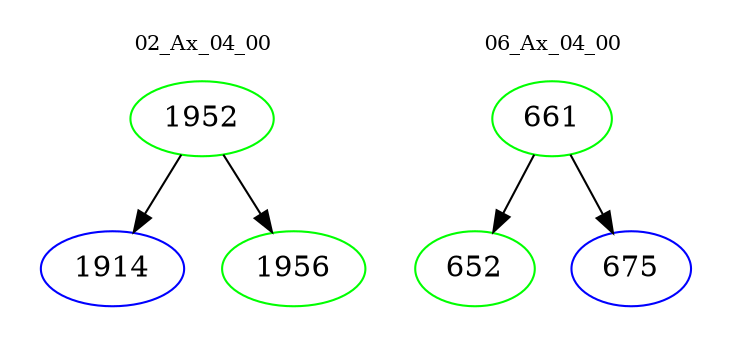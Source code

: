 digraph{
subgraph cluster_0 {
color = white
label = "02_Ax_04_00";
fontsize=10;
T0_1952 [label="1952", color="green"]
T0_1952 -> T0_1914 [color="black"]
T0_1914 [label="1914", color="blue"]
T0_1952 -> T0_1956 [color="black"]
T0_1956 [label="1956", color="green"]
}
subgraph cluster_1 {
color = white
label = "06_Ax_04_00";
fontsize=10;
T1_661 [label="661", color="green"]
T1_661 -> T1_652 [color="black"]
T1_652 [label="652", color="green"]
T1_661 -> T1_675 [color="black"]
T1_675 [label="675", color="blue"]
}
}
